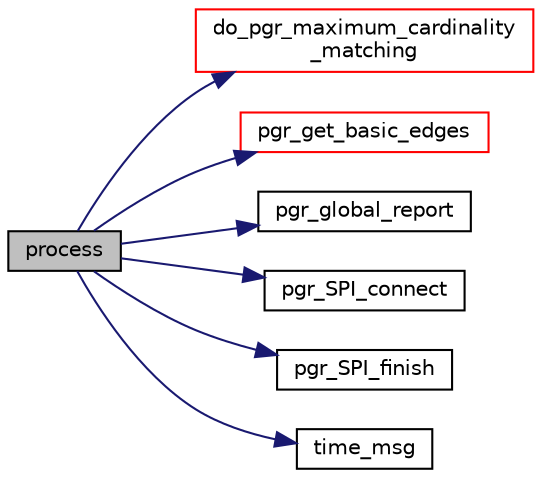digraph "process"
{
  edge [fontname="Helvetica",fontsize="10",labelfontname="Helvetica",labelfontsize="10"];
  node [fontname="Helvetica",fontsize="10",shape=record];
  rankdir="LR";
  Node1 [label="process",height=0.2,width=0.4,color="black", fillcolor="grey75", style="filled" fontcolor="black"];
  Node1 -> Node2 [color="midnightblue",fontsize="10",style="solid",fontname="Helvetica"];
  Node2 [label="do_pgr_maximum_cardinality\l_matching",height=0.2,width=0.4,color="red", fillcolor="white", style="filled",URL="$maximum__cardinality__matching__driver_8cpp.html#ae79ee0d7d782af732538f8fe6b5d4518"];
  Node1 -> Node3 [color="midnightblue",fontsize="10",style="solid",fontname="Helvetica"];
  Node3 [label="pgr_get_basic_edges",height=0.2,width=0.4,color="red", fillcolor="white", style="filled",URL="$edges__input_8c.html#a2185351317b6bfab35d0d6f971b98676",tooltip="read basic edges "];
  Node1 -> Node4 [color="midnightblue",fontsize="10",style="solid",fontname="Helvetica"];
  Node4 [label="pgr_global_report",height=0.2,width=0.4,color="black", fillcolor="white", style="filled",URL="$e__report_8c.html#aa7833fe4baf65aa901e1129575e7deb2",tooltip="notice &amp; error "];
  Node1 -> Node5 [color="midnightblue",fontsize="10",style="solid",fontname="Helvetica"];
  Node5 [label="pgr_SPI_connect",height=0.2,width=0.4,color="black", fillcolor="white", style="filled",URL="$postgres__connection_8c.html#aef5deb780b1cf78c56b1794ab826ac64"];
  Node1 -> Node6 [color="midnightblue",fontsize="10",style="solid",fontname="Helvetica"];
  Node6 [label="pgr_SPI_finish",height=0.2,width=0.4,color="black", fillcolor="white", style="filled",URL="$postgres__connection_8c.html#ae36e7862564b5e72c25c9e26ae8e355f"];
  Node1 -> Node7 [color="midnightblue",fontsize="10",style="solid",fontname="Helvetica"];
  Node7 [label="time_msg",height=0.2,width=0.4,color="black", fillcolor="white", style="filled",URL="$time__msg_8c.html#a989d9723eb6d9be4cbf1214136286dbe"];
}
